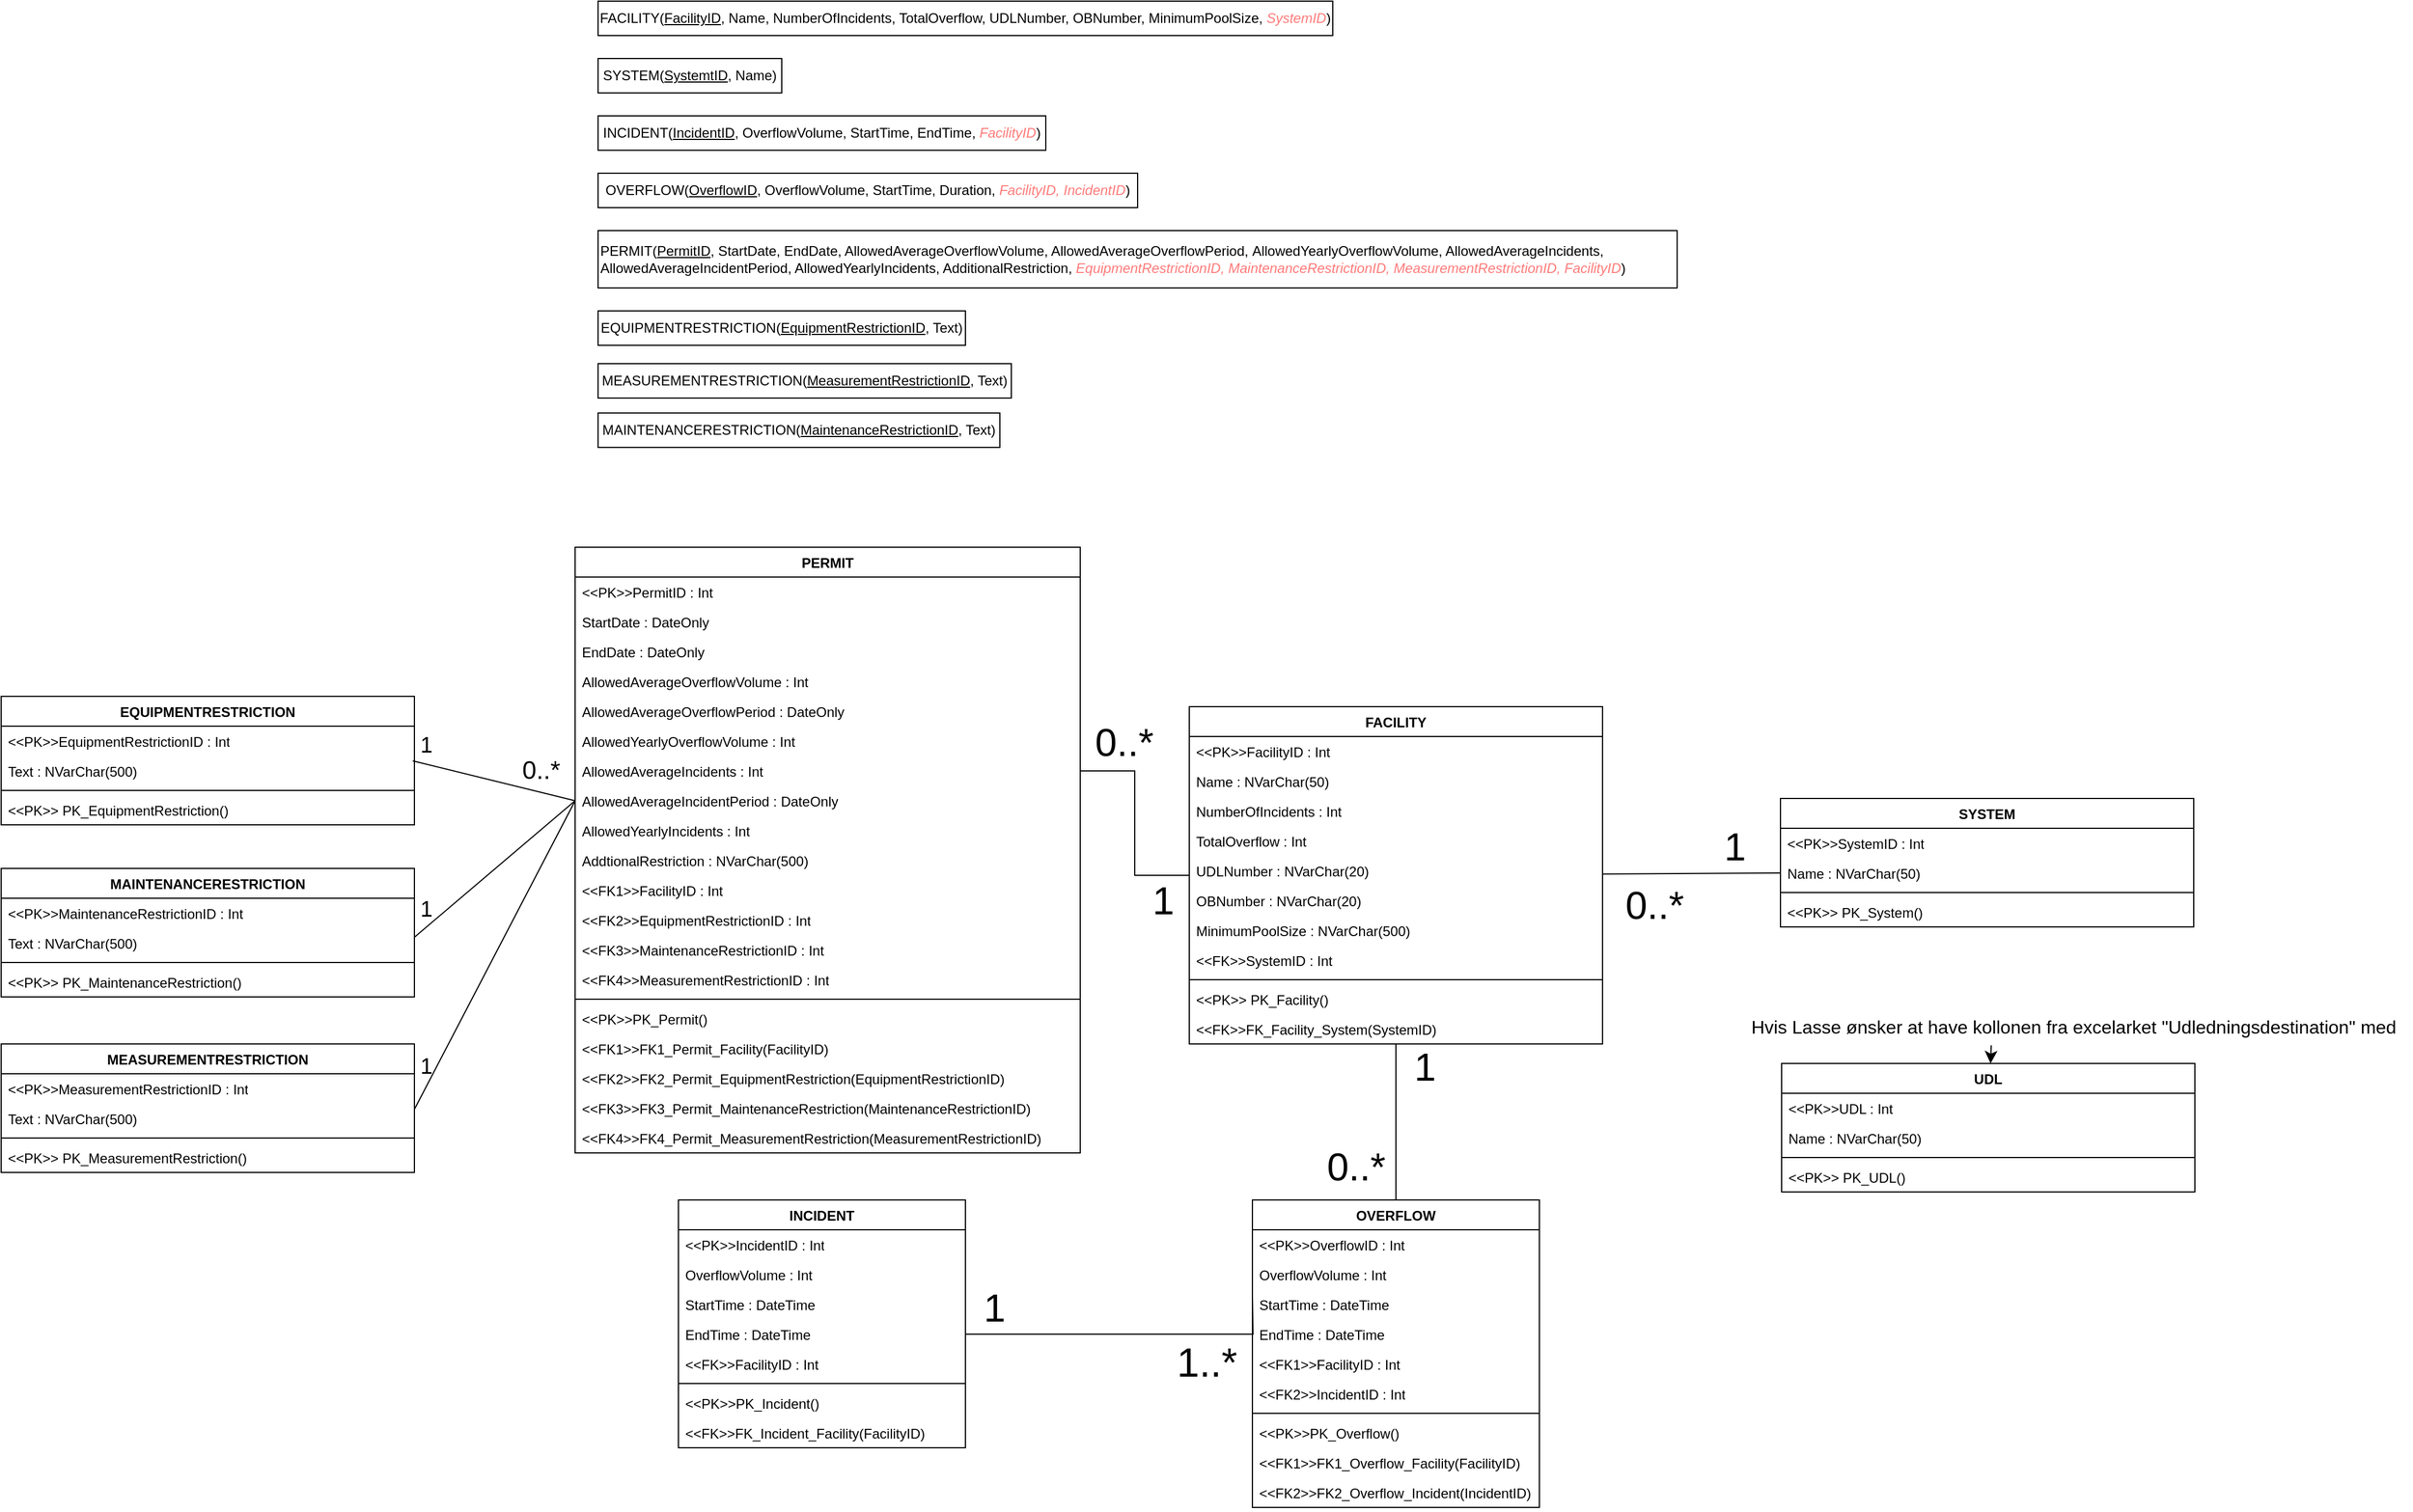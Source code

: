 <mxfile version="24.9.1">
  <diagram name="Side-1" id="S4kqw7e53YvviCochIBy">
    <mxGraphModel dx="1816" dy="538" grid="1" gridSize="10" guides="1" tooltips="1" connect="1" arrows="1" fold="1" page="1" pageScale="1" pageWidth="827" pageHeight="1169" math="0" shadow="0">
      <root>
        <mxCell id="0" />
        <mxCell id="1" parent="0" />
        <mxCell id="_vPb-RfMsCgztBikkOlB-1" value="FACILITY(&lt;u&gt;FacilityID&lt;/u&gt;, Name, NumberOfIncidents, TotalOverflow, UDLNumber, OBNumber, MinimumPoolSize, &lt;i&gt;&lt;font color=&quot;#ff7a7a&quot;&gt;SystemID&lt;/font&gt;&lt;/i&gt;)" style="rounded=0;whiteSpace=wrap;html=1;" parent="1" vertex="1">
          <mxGeometry x="30" y="10" width="640" height="30" as="geometry" />
        </mxCell>
        <mxCell id="_vPb-RfMsCgztBikkOlB-2" value="INCIDENT(&lt;u&gt;IncidentID&lt;/u&gt;, OverflowVolume, StartTime, EndTime,&amp;nbsp;&lt;i&gt;&lt;font color=&quot;#ff7a7a&quot;&gt;FacilityID&lt;/font&gt;&lt;/i&gt;)" style="rounded=0;whiteSpace=wrap;html=1;" parent="1" vertex="1">
          <mxGeometry x="30" y="110" width="390" height="30" as="geometry" />
        </mxCell>
        <mxCell id="_vPb-RfMsCgztBikkOlB-3" value="OVERFLOW(&lt;u&gt;OverflowID&lt;/u&gt;, OverflowVolume, StartTime, Duration,&amp;nbsp;&lt;i&gt;&lt;font color=&quot;#ff7a7a&quot;&gt;FacilityID,&amp;nbsp;&lt;/font&gt;&lt;/i&gt;&lt;i&gt;&lt;font color=&quot;#ff7a7a&quot;&gt;IncidentID&lt;/font&gt;&lt;/i&gt;)" style="rounded=0;whiteSpace=wrap;html=1;" parent="1" vertex="1">
          <mxGeometry x="30" y="160" width="470" height="30" as="geometry" />
        </mxCell>
        <mxCell id="_vPb-RfMsCgztBikkOlB-4" value="PERMIT(&lt;u&gt;PermitID&lt;/u&gt;, StartDate, EndDate, AllowedAverageOverflowVolume, AllowedAverageOverflowPeriod,&amp;nbsp;AllowedYearlyOverflowVolume, AllowedAverageIncidents, AllowedAverageIncidentPeriod, AllowedYearlyIncidents, AdditionalRestriction,&amp;nbsp;&lt;i&gt;&lt;font color=&quot;#ff7a7a&quot;&gt;EquipmentRestrictionID, MaintenanceRestrictionID, MeasurementRestrictionID,&amp;nbsp;FacilityID&lt;/font&gt;&lt;/i&gt;)" style="rounded=0;whiteSpace=wrap;html=1;align=left;" parent="1" vertex="1">
          <mxGeometry x="30" y="210" width="940" height="50" as="geometry" />
        </mxCell>
        <mxCell id="_vPb-RfMsCgztBikkOlB-61" value="" style="edgeStyle=orthogonalEdgeStyle;rounded=0;orthogonalLoop=1;jettySize=auto;html=1;entryX=1;entryY=0.5;entryDx=0;entryDy=0;endArrow=none;endFill=0;" parent="1" source="_vPb-RfMsCgztBikkOlB-9" target="_vPb-RfMsCgztBikkOlB-36" edge="1">
          <mxGeometry relative="1" as="geometry">
            <mxPoint x="465" y="761" as="targetPoint" />
          </mxGeometry>
        </mxCell>
        <mxCell id="_vPb-RfMsCgztBikkOlB-62" value="&lt;font style=&quot;font-size: 34px;&quot;&gt;1&lt;/font&gt;" style="edgeLabel;html=1;align=center;verticalAlign=middle;resizable=0;points=[];" parent="_vPb-RfMsCgztBikkOlB-61" vertex="1" connectable="0">
          <mxGeometry x="-0.843" y="3" relative="1" as="geometry">
            <mxPoint x="-9" y="19" as="offset" />
          </mxGeometry>
        </mxCell>
        <mxCell id="_vPb-RfMsCgztBikkOlB-63" value="&lt;font style=&quot;font-size: 34px;&quot;&gt;0..*&lt;/font&gt;" style="edgeLabel;html=1;align=center;verticalAlign=middle;resizable=0;points=[];" parent="_vPb-RfMsCgztBikkOlB-61" vertex="1" connectable="0">
          <mxGeometry x="0.816" y="1" relative="1" as="geometry">
            <mxPoint x="21" y="-26" as="offset" />
          </mxGeometry>
        </mxCell>
        <mxCell id="_vPb-RfMsCgztBikkOlB-64" value="" style="edgeStyle=orthogonalEdgeStyle;rounded=0;orthogonalLoop=1;jettySize=auto;html=1;entryX=0.5;entryY=0;entryDx=0;entryDy=0;endArrow=none;endFill=0;" parent="1" source="_vPb-RfMsCgztBikkOlB-9" target="_vPb-RfMsCgztBikkOlB-49" edge="1">
          <mxGeometry relative="1" as="geometry">
            <mxPoint x="985" y="761" as="targetPoint" />
          </mxGeometry>
        </mxCell>
        <mxCell id="_vPb-RfMsCgztBikkOlB-66" value="&lt;font style=&quot;font-size: 34px;&quot;&gt;0..*&lt;/font&gt;" style="edgeLabel;html=1;align=center;verticalAlign=middle;resizable=0;points=[];" parent="_vPb-RfMsCgztBikkOlB-64" vertex="1" connectable="0">
          <mxGeometry x="0.87" relative="1" as="geometry">
            <mxPoint x="-35" y="-20" as="offset" />
          </mxGeometry>
        </mxCell>
        <mxCell id="_vPb-RfMsCgztBikkOlB-67" value="&lt;font style=&quot;font-size: 34px;&quot;&gt;1&lt;/font&gt;" style="edgeLabel;html=1;align=center;verticalAlign=middle;resizable=0;points=[];" parent="_vPb-RfMsCgztBikkOlB-64" vertex="1" connectable="0">
          <mxGeometry x="-0.714" y="4" relative="1" as="geometry">
            <mxPoint x="21" as="offset" />
          </mxGeometry>
        </mxCell>
        <mxCell id="HZRB3JTVduGladSO-riH-19" value="" style="edgeStyle=none;curved=1;rounded=0;orthogonalLoop=1;jettySize=auto;html=1;fontSize=12;startSize=8;endSize=8;entryX=0;entryY=0.5;entryDx=0;entryDy=0;endArrow=none;endFill=0;" parent="1" source="_vPb-RfMsCgztBikkOlB-9" target="HZRB3JTVduGladSO-riH-9" edge="1">
          <mxGeometry relative="1" as="geometry" />
        </mxCell>
        <mxCell id="HZRB3JTVduGladSO-riH-20" value="&lt;font style=&quot;font-size: 34px;&quot;&gt;0..*&lt;/font&gt;" style="edgeLabel;html=1;align=center;verticalAlign=middle;resizable=0;points=[];fontSize=12;" parent="HZRB3JTVduGladSO-riH-19" vertex="1" connectable="0">
          <mxGeometry x="-0.355" relative="1" as="geometry">
            <mxPoint x="-5" y="27" as="offset" />
          </mxGeometry>
        </mxCell>
        <mxCell id="HZRB3JTVduGladSO-riH-21" value="&lt;span style=&quot;font-size: 34px;&quot;&gt;1&lt;/span&gt;" style="edgeLabel;html=1;align=center;verticalAlign=middle;resizable=0;points=[];fontSize=12;" parent="HZRB3JTVduGladSO-riH-19" vertex="1" connectable="0">
          <mxGeometry x="0.304" relative="1" as="geometry">
            <mxPoint x="14" y="-24" as="offset" />
          </mxGeometry>
        </mxCell>
        <mxCell id="_vPb-RfMsCgztBikkOlB-9" value="FACILITY" style="swimlane;fontStyle=1;align=center;verticalAlign=top;childLayout=stackLayout;horizontal=1;startSize=26;horizontalStack=0;resizeParent=1;resizeParentMax=0;resizeLast=0;collapsible=1;marginBottom=0;whiteSpace=wrap;html=1;" parent="1" vertex="1">
          <mxGeometry x="545" y="625" width="360" height="294" as="geometry" />
        </mxCell>
        <mxCell id="_vPb-RfMsCgztBikkOlB-10" value="&amp;lt;&amp;lt;PK&amp;gt;&amp;gt;FacilityID : Int" style="text;strokeColor=none;fillColor=none;align=left;verticalAlign=top;spacingLeft=4;spacingRight=4;overflow=hidden;rotatable=0;points=[[0,0.5],[1,0.5]];portConstraint=eastwest;whiteSpace=wrap;html=1;" parent="_vPb-RfMsCgztBikkOlB-9" vertex="1">
          <mxGeometry y="26" width="360" height="26" as="geometry" />
        </mxCell>
        <mxCell id="_vPb-RfMsCgztBikkOlB-25" value="Name : NVarChar(50)" style="text;strokeColor=none;fillColor=none;align=left;verticalAlign=top;spacingLeft=4;spacingRight=4;overflow=hidden;rotatable=0;points=[[0,0.5],[1,0.5]];portConstraint=eastwest;whiteSpace=wrap;html=1;" parent="_vPb-RfMsCgztBikkOlB-9" vertex="1">
          <mxGeometry y="52" width="360" height="26" as="geometry" />
        </mxCell>
        <mxCell id="_vPb-RfMsCgztBikkOlB-26" value="NumberOfIncidents : Int" style="text;strokeColor=none;fillColor=none;align=left;verticalAlign=top;spacingLeft=4;spacingRight=4;overflow=hidden;rotatable=0;points=[[0,0.5],[1,0.5]];portConstraint=eastwest;whiteSpace=wrap;html=1;" parent="_vPb-RfMsCgztBikkOlB-9" vertex="1">
          <mxGeometry y="78" width="360" height="26" as="geometry" />
        </mxCell>
        <mxCell id="_vPb-RfMsCgztBikkOlB-27" value="TotalOverflow : Int" style="text;strokeColor=none;fillColor=none;align=left;verticalAlign=top;spacingLeft=4;spacingRight=4;overflow=hidden;rotatable=0;points=[[0,0.5],[1,0.5]];portConstraint=eastwest;whiteSpace=wrap;html=1;" parent="_vPb-RfMsCgztBikkOlB-9" vertex="1">
          <mxGeometry y="104" width="360" height="26" as="geometry" />
        </mxCell>
        <mxCell id="_vPb-RfMsCgztBikkOlB-28" value="UDLNumber :&amp;nbsp;NVarChar(20)" style="text;strokeColor=none;fillColor=none;align=left;verticalAlign=top;spacingLeft=4;spacingRight=4;overflow=hidden;rotatable=0;points=[[0,0.5],[1,0.5]];portConstraint=eastwest;whiteSpace=wrap;html=1;" parent="_vPb-RfMsCgztBikkOlB-9" vertex="1">
          <mxGeometry y="130" width="360" height="26" as="geometry" />
        </mxCell>
        <mxCell id="_vPb-RfMsCgztBikkOlB-29" value="OBNumber :&amp;nbsp;NVarChar(20)" style="text;strokeColor=none;fillColor=none;align=left;verticalAlign=top;spacingLeft=4;spacingRight=4;overflow=hidden;rotatable=0;points=[[0,0.5],[1,0.5]];portConstraint=eastwest;whiteSpace=wrap;html=1;" parent="_vPb-RfMsCgztBikkOlB-9" vertex="1">
          <mxGeometry y="156" width="360" height="26" as="geometry" />
        </mxCell>
        <mxCell id="_vPb-RfMsCgztBikkOlB-31" value="MinimumPoolSize : NVarChar(500)" style="text;strokeColor=none;fillColor=none;align=left;verticalAlign=top;spacingLeft=4;spacingRight=4;overflow=hidden;rotatable=0;points=[[0,0.5],[1,0.5]];portConstraint=eastwest;whiteSpace=wrap;html=1;" parent="_vPb-RfMsCgztBikkOlB-9" vertex="1">
          <mxGeometry y="182" width="360" height="26" as="geometry" />
        </mxCell>
        <mxCell id="_vPb-RfMsCgztBikkOlB-30" value="&amp;lt;&amp;lt;FK&amp;gt;&amp;gt;SystemID : Int" style="text;strokeColor=none;fillColor=none;align=left;verticalAlign=top;spacingLeft=4;spacingRight=4;overflow=hidden;rotatable=0;points=[[0,0.5],[1,0.5]];portConstraint=eastwest;whiteSpace=wrap;html=1;" parent="_vPb-RfMsCgztBikkOlB-9" vertex="1">
          <mxGeometry y="208" width="360" height="26" as="geometry" />
        </mxCell>
        <mxCell id="_vPb-RfMsCgztBikkOlB-11" value="" style="line;strokeWidth=1;fillColor=none;align=left;verticalAlign=middle;spacingTop=-1;spacingLeft=3;spacingRight=3;rotatable=0;labelPosition=right;points=[];portConstraint=eastwest;strokeColor=inherit;" parent="_vPb-RfMsCgztBikkOlB-9" vertex="1">
          <mxGeometry y="234" width="360" height="8" as="geometry" />
        </mxCell>
        <mxCell id="_vPb-RfMsCgztBikkOlB-12" value="&amp;lt;&amp;lt;PK&amp;gt;&amp;gt; PK_Facility()" style="text;strokeColor=none;fillColor=none;align=left;verticalAlign=top;spacingLeft=4;spacingRight=4;overflow=hidden;rotatable=0;points=[[0,0.5],[1,0.5]];portConstraint=eastwest;whiteSpace=wrap;html=1;" parent="_vPb-RfMsCgztBikkOlB-9" vertex="1">
          <mxGeometry y="242" width="360" height="26" as="geometry" />
        </mxCell>
        <mxCell id="HZRB3JTVduGladSO-riH-18" value="&amp;lt;&amp;lt;FK&amp;gt;&amp;gt;FK_Facility_System(SystemID)" style="text;strokeColor=none;fillColor=none;align=left;verticalAlign=top;spacingLeft=4;spacingRight=4;overflow=hidden;rotatable=0;points=[[0,0.5],[1,0.5]];portConstraint=eastwest;whiteSpace=wrap;html=1;" parent="_vPb-RfMsCgztBikkOlB-9" vertex="1">
          <mxGeometry y="268" width="360" height="26" as="geometry" />
        </mxCell>
        <mxCell id="_vPb-RfMsCgztBikkOlB-13" value="INCIDENT" style="swimlane;fontStyle=1;align=center;verticalAlign=top;childLayout=stackLayout;horizontal=1;startSize=26;horizontalStack=0;resizeParent=1;resizeParentMax=0;resizeLast=0;collapsible=1;marginBottom=0;whiteSpace=wrap;html=1;" parent="1" vertex="1">
          <mxGeometry x="100" y="1055" width="250" height="216" as="geometry" />
        </mxCell>
        <mxCell id="_vPb-RfMsCgztBikkOlB-14" value="&amp;lt;&amp;lt;PK&amp;gt;&amp;gt;IncidentID : Int&lt;div&gt;&lt;br&gt;&lt;/div&gt;" style="text;strokeColor=none;fillColor=none;align=left;verticalAlign=top;spacingLeft=4;spacingRight=4;overflow=hidden;rotatable=0;points=[[0,0.5],[1,0.5]];portConstraint=eastwest;whiteSpace=wrap;html=1;" parent="_vPb-RfMsCgztBikkOlB-13" vertex="1">
          <mxGeometry y="26" width="250" height="26" as="geometry" />
        </mxCell>
        <mxCell id="_vPb-RfMsCgztBikkOlB-44" value="OverflowVolume : Int&lt;div&gt;&lt;br&gt;&lt;/div&gt;" style="text;strokeColor=none;fillColor=none;align=left;verticalAlign=top;spacingLeft=4;spacingRight=4;overflow=hidden;rotatable=0;points=[[0,0.5],[1,0.5]];portConstraint=eastwest;whiteSpace=wrap;html=1;" parent="_vPb-RfMsCgztBikkOlB-13" vertex="1">
          <mxGeometry y="52" width="250" height="26" as="geometry" />
        </mxCell>
        <mxCell id="_vPb-RfMsCgztBikkOlB-45" value="StartTime : DateTime&lt;div&gt;&lt;br&gt;&lt;/div&gt;" style="text;strokeColor=none;fillColor=none;align=left;verticalAlign=top;spacingLeft=4;spacingRight=4;overflow=hidden;rotatable=0;points=[[0,0.5],[1,0.5]];portConstraint=eastwest;whiteSpace=wrap;html=1;" parent="_vPb-RfMsCgztBikkOlB-13" vertex="1">
          <mxGeometry y="78" width="250" height="26" as="geometry" />
        </mxCell>
        <mxCell id="_vPb-RfMsCgztBikkOlB-46" value="EndTime : DateTime&lt;div&gt;&lt;br&gt;&lt;/div&gt;" style="text;strokeColor=none;fillColor=none;align=left;verticalAlign=top;spacingLeft=4;spacingRight=4;overflow=hidden;rotatable=0;points=[[0,0.5],[1,0.5]];portConstraint=eastwest;whiteSpace=wrap;html=1;" parent="_vPb-RfMsCgztBikkOlB-13" vertex="1">
          <mxGeometry y="104" width="250" height="26" as="geometry" />
        </mxCell>
        <mxCell id="_vPb-RfMsCgztBikkOlB-47" value="&amp;lt;&amp;lt;FK&amp;gt;&amp;gt;FacilityID : Int&lt;div&gt;&lt;br&gt;&lt;/div&gt;" style="text;strokeColor=none;fillColor=none;align=left;verticalAlign=top;spacingLeft=4;spacingRight=4;overflow=hidden;rotatable=0;points=[[0,0.5],[1,0.5]];portConstraint=eastwest;whiteSpace=wrap;html=1;" parent="_vPb-RfMsCgztBikkOlB-13" vertex="1">
          <mxGeometry y="130" width="250" height="26" as="geometry" />
        </mxCell>
        <mxCell id="_vPb-RfMsCgztBikkOlB-15" value="" style="line;strokeWidth=1;fillColor=none;align=left;verticalAlign=middle;spacingTop=-1;spacingLeft=3;spacingRight=3;rotatable=0;labelPosition=right;points=[];portConstraint=eastwest;strokeColor=inherit;" parent="_vPb-RfMsCgztBikkOlB-13" vertex="1">
          <mxGeometry y="156" width="250" height="8" as="geometry" />
        </mxCell>
        <mxCell id="_vPb-RfMsCgztBikkOlB-16" value="&amp;lt;&amp;lt;PK&amp;gt;&amp;gt;PK_Incident()" style="text;strokeColor=none;fillColor=none;align=left;verticalAlign=top;spacingLeft=4;spacingRight=4;overflow=hidden;rotatable=0;points=[[0,0.5],[1,0.5]];portConstraint=eastwest;whiteSpace=wrap;html=1;" parent="_vPb-RfMsCgztBikkOlB-13" vertex="1">
          <mxGeometry y="164" width="250" height="26" as="geometry" />
        </mxCell>
        <mxCell id="_vPb-RfMsCgztBikkOlB-48" value="&amp;lt;&amp;lt;FK&amp;gt;&amp;gt;FK_Incident_Facility(FacilityID)" style="text;strokeColor=none;fillColor=none;align=left;verticalAlign=top;spacingLeft=4;spacingRight=4;overflow=hidden;rotatable=0;points=[[0,0.5],[1,0.5]];portConstraint=eastwest;whiteSpace=wrap;html=1;" parent="_vPb-RfMsCgztBikkOlB-13" vertex="1">
          <mxGeometry y="190" width="250" height="26" as="geometry" />
        </mxCell>
        <mxCell id="_vPb-RfMsCgztBikkOlB-21" value="PERMIT" style="swimlane;fontStyle=1;align=center;verticalAlign=top;childLayout=stackLayout;horizontal=1;startSize=26;horizontalStack=0;resizeParent=1;resizeParentMax=0;resizeLast=0;collapsible=1;marginBottom=0;whiteSpace=wrap;html=1;" parent="1" vertex="1">
          <mxGeometry x="10" y="486" width="440" height="528" as="geometry" />
        </mxCell>
        <mxCell id="_vPb-RfMsCgztBikkOlB-22" value="&amp;lt;&amp;lt;PK&amp;gt;&amp;gt;PermitID : Int" style="text;strokeColor=none;fillColor=none;align=left;verticalAlign=top;spacingLeft=4;spacingRight=4;overflow=hidden;rotatable=0;points=[[0,0.5],[1,0.5]];portConstraint=eastwest;whiteSpace=wrap;html=1;" parent="_vPb-RfMsCgztBikkOlB-21" vertex="1">
          <mxGeometry y="26" width="440" height="26" as="geometry" />
        </mxCell>
        <mxCell id="_vPb-RfMsCgztBikkOlB-33" value="StartDate : DateOnly" style="text;strokeColor=none;fillColor=none;align=left;verticalAlign=top;spacingLeft=4;spacingRight=4;overflow=hidden;rotatable=0;points=[[0,0.5],[1,0.5]];portConstraint=eastwest;whiteSpace=wrap;html=1;" parent="_vPb-RfMsCgztBikkOlB-21" vertex="1">
          <mxGeometry y="52" width="440" height="26" as="geometry" />
        </mxCell>
        <mxCell id="_vPb-RfMsCgztBikkOlB-34" value="EndDate : DateOnly" style="text;strokeColor=none;fillColor=none;align=left;verticalAlign=top;spacingLeft=4;spacingRight=4;overflow=hidden;rotatable=0;points=[[0,0.5],[1,0.5]];portConstraint=eastwest;whiteSpace=wrap;html=1;" parent="_vPb-RfMsCgztBikkOlB-21" vertex="1">
          <mxGeometry y="78" width="440" height="26" as="geometry" />
        </mxCell>
        <mxCell id="_vPb-RfMsCgztBikkOlB-35" value="AllowedAverageOverflowVolume : Int" style="text;strokeColor=none;fillColor=none;align=left;verticalAlign=top;spacingLeft=4;spacingRight=4;overflow=hidden;rotatable=0;points=[[0,0.5],[1,0.5]];portConstraint=eastwest;whiteSpace=wrap;html=1;" parent="_vPb-RfMsCgztBikkOlB-21" vertex="1">
          <mxGeometry y="104" width="440" height="26" as="geometry" />
        </mxCell>
        <mxCell id="HZRB3JTVduGladSO-riH-5" value="AllowedAverageOverflowPeriod : DateOnly" style="text;strokeColor=none;fillColor=none;align=left;verticalAlign=top;spacingLeft=4;spacingRight=4;overflow=hidden;rotatable=0;points=[[0,0.5],[1,0.5]];portConstraint=eastwest;whiteSpace=wrap;html=1;" parent="_vPb-RfMsCgztBikkOlB-21" vertex="1">
          <mxGeometry y="130" width="440" height="26" as="geometry" />
        </mxCell>
        <mxCell id="HZRB3JTVduGladSO-riH-2" value="AllowedYearlyOverflowVolume : Int" style="text;strokeColor=none;fillColor=none;align=left;verticalAlign=top;spacingLeft=4;spacingRight=4;overflow=hidden;rotatable=0;points=[[0,0.5],[1,0.5]];portConstraint=eastwest;whiteSpace=wrap;html=1;" parent="_vPb-RfMsCgztBikkOlB-21" vertex="1">
          <mxGeometry y="156" width="440" height="26" as="geometry" />
        </mxCell>
        <mxCell id="_vPb-RfMsCgztBikkOlB-36" value="AllowedAverageIncidents : Int" style="text;strokeColor=none;fillColor=none;align=left;verticalAlign=top;spacingLeft=4;spacingRight=4;overflow=hidden;rotatable=0;points=[[0,0.5],[1,0.5]];portConstraint=eastwest;whiteSpace=wrap;html=1;" parent="_vPb-RfMsCgztBikkOlB-21" vertex="1">
          <mxGeometry y="182" width="440" height="26" as="geometry" />
        </mxCell>
        <mxCell id="HZRB3JTVduGladSO-riH-6" value="AllowedAverageIncidentPeriod : DateOnly" style="text;strokeColor=none;fillColor=none;align=left;verticalAlign=top;spacingLeft=4;spacingRight=4;overflow=hidden;rotatable=0;points=[[0,0.5],[1,0.5]];portConstraint=eastwest;whiteSpace=wrap;html=1;" parent="_vPb-RfMsCgztBikkOlB-21" vertex="1">
          <mxGeometry y="208" width="440" height="26" as="geometry" />
        </mxCell>
        <mxCell id="HZRB3JTVduGladSO-riH-1" value="AllowedYearlyIncidents : Int" style="text;strokeColor=none;fillColor=none;align=left;verticalAlign=top;spacingLeft=4;spacingRight=4;overflow=hidden;rotatable=0;points=[[0,0.5],[1,0.5]];portConstraint=eastwest;whiteSpace=wrap;html=1;" parent="_vPb-RfMsCgztBikkOlB-21" vertex="1">
          <mxGeometry y="234" width="440" height="26" as="geometry" />
        </mxCell>
        <mxCell id="_vPb-RfMsCgztBikkOlB-39" value="AddtionalRestriction : NVarChar(500)" style="text;strokeColor=none;fillColor=none;align=left;verticalAlign=top;spacingLeft=4;spacingRight=4;overflow=hidden;rotatable=0;points=[[0,0.5],[1,0.5]];portConstraint=eastwest;whiteSpace=wrap;html=1;" parent="_vPb-RfMsCgztBikkOlB-21" vertex="1">
          <mxGeometry y="260" width="440" height="26" as="geometry" />
        </mxCell>
        <mxCell id="_vPb-RfMsCgztBikkOlB-40" value="&amp;lt;&amp;lt;FK1&amp;gt;&amp;gt;FacilityID : Int" style="text;strokeColor=none;fillColor=none;align=left;verticalAlign=top;spacingLeft=4;spacingRight=4;overflow=hidden;rotatable=0;points=[[0,0.5],[1,0.5]];portConstraint=eastwest;whiteSpace=wrap;html=1;" parent="_vPb-RfMsCgztBikkOlB-21" vertex="1">
          <mxGeometry y="286" width="440" height="26" as="geometry" />
        </mxCell>
        <mxCell id="o6neYoylbaxXLLn3G2N_-26" value="&amp;lt;&amp;lt;FK2&amp;gt;&amp;gt;EquipmentRestrictionID : Int" style="text;strokeColor=none;fillColor=none;align=left;verticalAlign=top;spacingLeft=4;spacingRight=4;overflow=hidden;rotatable=0;points=[[0,0.5],[1,0.5]];portConstraint=eastwest;whiteSpace=wrap;html=1;" parent="_vPb-RfMsCgztBikkOlB-21" vertex="1">
          <mxGeometry y="312" width="440" height="26" as="geometry" />
        </mxCell>
        <mxCell id="o6neYoylbaxXLLn3G2N_-28" value="&amp;lt;&amp;lt;FK3&amp;gt;&amp;gt;MaintenanceRestrictionID : Int" style="text;strokeColor=none;fillColor=none;align=left;verticalAlign=top;spacingLeft=4;spacingRight=4;overflow=hidden;rotatable=0;points=[[0,0.5],[1,0.5]];portConstraint=eastwest;whiteSpace=wrap;html=1;" parent="_vPb-RfMsCgztBikkOlB-21" vertex="1">
          <mxGeometry y="338" width="440" height="26" as="geometry" />
        </mxCell>
        <mxCell id="o6neYoylbaxXLLn3G2N_-29" value="&amp;lt;&amp;lt;FK4&amp;gt;&amp;gt;MeasurementRestrictionID : Int" style="text;strokeColor=none;fillColor=none;align=left;verticalAlign=top;spacingLeft=4;spacingRight=4;overflow=hidden;rotatable=0;points=[[0,0.5],[1,0.5]];portConstraint=eastwest;whiteSpace=wrap;html=1;" parent="_vPb-RfMsCgztBikkOlB-21" vertex="1">
          <mxGeometry y="364" width="440" height="26" as="geometry" />
        </mxCell>
        <mxCell id="_vPb-RfMsCgztBikkOlB-23" value="" style="line;strokeWidth=1;fillColor=none;align=left;verticalAlign=middle;spacingTop=-1;spacingLeft=3;spacingRight=3;rotatable=0;labelPosition=right;points=[];portConstraint=eastwest;strokeColor=inherit;" parent="_vPb-RfMsCgztBikkOlB-21" vertex="1">
          <mxGeometry y="390" width="440" height="8" as="geometry" />
        </mxCell>
        <mxCell id="_vPb-RfMsCgztBikkOlB-24" value="&amp;lt;&amp;lt;PK&amp;gt;&amp;gt;PK_Permit()" style="text;strokeColor=none;fillColor=none;align=left;verticalAlign=top;spacingLeft=4;spacingRight=4;overflow=hidden;rotatable=0;points=[[0,0.5],[1,0.5]];portConstraint=eastwest;whiteSpace=wrap;html=1;" parent="_vPb-RfMsCgztBikkOlB-21" vertex="1">
          <mxGeometry y="398" width="440" height="26" as="geometry" />
        </mxCell>
        <mxCell id="_vPb-RfMsCgztBikkOlB-42" value="&amp;lt;&amp;lt;FK1&amp;gt;&amp;gt;FK1_Permit_Facility(FacilityID)" style="text;strokeColor=none;fillColor=none;align=left;verticalAlign=top;spacingLeft=4;spacingRight=4;overflow=hidden;rotatable=0;points=[[0,0.5],[1,0.5]];portConstraint=eastwest;whiteSpace=wrap;html=1;" parent="_vPb-RfMsCgztBikkOlB-21" vertex="1">
          <mxGeometry y="424" width="440" height="26" as="geometry" />
        </mxCell>
        <mxCell id="o6neYoylbaxXLLn3G2N_-25" value="&amp;lt;&amp;lt;FK2&amp;gt;&amp;gt;FK2_Permit_EquipmentRestriction(EquipmentRestrictionID)" style="text;strokeColor=none;fillColor=none;align=left;verticalAlign=top;spacingLeft=4;spacingRight=4;overflow=hidden;rotatable=0;points=[[0,0.5],[1,0.5]];portConstraint=eastwest;whiteSpace=wrap;html=1;" parent="_vPb-RfMsCgztBikkOlB-21" vertex="1">
          <mxGeometry y="450" width="440" height="26" as="geometry" />
        </mxCell>
        <mxCell id="o6neYoylbaxXLLn3G2N_-27" value="&amp;lt;&amp;lt;FK3&amp;gt;&amp;gt;FK3_Permit_MaintenanceRestriction(MaintenanceRestrictionID)" style="text;strokeColor=none;fillColor=none;align=left;verticalAlign=top;spacingLeft=4;spacingRight=4;overflow=hidden;rotatable=0;points=[[0,0.5],[1,0.5]];portConstraint=eastwest;whiteSpace=wrap;html=1;" parent="_vPb-RfMsCgztBikkOlB-21" vertex="1">
          <mxGeometry y="476" width="440" height="26" as="geometry" />
        </mxCell>
        <mxCell id="o6neYoylbaxXLLn3G2N_-32" value="&amp;lt;&amp;lt;FK4&amp;gt;&amp;gt;FK4_Permit_MeasurementRestriction(MeasurementRestrictionID)" style="text;strokeColor=none;fillColor=none;align=left;verticalAlign=top;spacingLeft=4;spacingRight=4;overflow=hidden;rotatable=0;points=[[0,0.5],[1,0.5]];portConstraint=eastwest;whiteSpace=wrap;html=1;" parent="_vPb-RfMsCgztBikkOlB-21" vertex="1">
          <mxGeometry y="502" width="440" height="26" as="geometry" />
        </mxCell>
        <mxCell id="_vPb-RfMsCgztBikkOlB-65" value="" style="edgeStyle=orthogonalEdgeStyle;rounded=0;orthogonalLoop=1;jettySize=auto;html=1;endArrow=none;endFill=0;entryX=1;entryY=0.5;entryDx=0;entryDy=0;" parent="1" target="_vPb-RfMsCgztBikkOlB-46" edge="1">
          <mxGeometry relative="1" as="geometry">
            <mxPoint x="380" y="1136" as="targetPoint" />
            <mxPoint x="600" y="1139" as="sourcePoint" />
          </mxGeometry>
        </mxCell>
        <mxCell id="_vPb-RfMsCgztBikkOlB-69" value="&lt;font style=&quot;font-size: 35px;&quot;&gt;1..*&lt;/font&gt;" style="edgeLabel;html=1;align=center;verticalAlign=middle;resizable=0;points=[];" parent="_vPb-RfMsCgztBikkOlB-65" vertex="1" connectable="0">
          <mxGeometry x="-0.594" y="3" relative="1" as="geometry">
            <mxPoint x="-16" y="21" as="offset" />
          </mxGeometry>
        </mxCell>
        <mxCell id="_vPb-RfMsCgztBikkOlB-70" value="&lt;font style=&quot;font-size: 34px;&quot;&gt;1&lt;/font&gt;" style="edgeLabel;html=1;align=center;verticalAlign=middle;resizable=0;points=[];" parent="_vPb-RfMsCgztBikkOlB-65" vertex="1" connectable="0">
          <mxGeometry x="0.678" y="-2" relative="1" as="geometry">
            <mxPoint x="-21" y="-21" as="offset" />
          </mxGeometry>
        </mxCell>
        <mxCell id="_vPb-RfMsCgztBikkOlB-49" value="OVERFLOW" style="swimlane;fontStyle=1;align=center;verticalAlign=top;childLayout=stackLayout;horizontal=1;startSize=26;horizontalStack=0;resizeParent=1;resizeParentMax=0;resizeLast=0;collapsible=1;marginBottom=0;whiteSpace=wrap;html=1;" parent="1" vertex="1">
          <mxGeometry x="600" y="1055" width="250" height="268" as="geometry" />
        </mxCell>
        <mxCell id="_vPb-RfMsCgztBikkOlB-50" value="&amp;lt;&amp;lt;PK&amp;gt;&amp;gt;OverflowID : Int&lt;div&gt;&lt;br&gt;&lt;/div&gt;" style="text;strokeColor=none;fillColor=none;align=left;verticalAlign=top;spacingLeft=4;spacingRight=4;overflow=hidden;rotatable=0;points=[[0,0.5],[1,0.5]];portConstraint=eastwest;whiteSpace=wrap;html=1;" parent="_vPb-RfMsCgztBikkOlB-49" vertex="1">
          <mxGeometry y="26" width="250" height="26" as="geometry" />
        </mxCell>
        <mxCell id="_vPb-RfMsCgztBikkOlB-51" value="OverflowVolume : Int&lt;div&gt;&lt;br&gt;&lt;/div&gt;" style="text;strokeColor=none;fillColor=none;align=left;verticalAlign=top;spacingLeft=4;spacingRight=4;overflow=hidden;rotatable=0;points=[[0,0.5],[1,0.5]];portConstraint=eastwest;whiteSpace=wrap;html=1;" parent="_vPb-RfMsCgztBikkOlB-49" vertex="1">
          <mxGeometry y="52" width="250" height="26" as="geometry" />
        </mxCell>
        <mxCell id="_vPb-RfMsCgztBikkOlB-52" value="StartTime : DateTime&lt;div&gt;&lt;br&gt;&lt;/div&gt;" style="text;strokeColor=none;fillColor=none;align=left;verticalAlign=top;spacingLeft=4;spacingRight=4;overflow=hidden;rotatable=0;points=[[0,0.5],[1,0.5]];portConstraint=eastwest;whiteSpace=wrap;html=1;" parent="_vPb-RfMsCgztBikkOlB-49" vertex="1">
          <mxGeometry y="78" width="250" height="26" as="geometry" />
        </mxCell>
        <mxCell id="_vPb-RfMsCgztBikkOlB-53" value="&lt;div&gt;EndTime : DateTime&amp;nbsp;&lt;/div&gt;" style="text;strokeColor=none;fillColor=none;align=left;verticalAlign=top;spacingLeft=4;spacingRight=4;overflow=hidden;rotatable=0;points=[[0,0.5],[1,0.5]];portConstraint=eastwest;whiteSpace=wrap;html=1;" parent="_vPb-RfMsCgztBikkOlB-49" vertex="1">
          <mxGeometry y="104" width="250" height="26" as="geometry" />
        </mxCell>
        <mxCell id="_vPb-RfMsCgztBikkOlB-54" value="&amp;lt;&amp;lt;FK1&amp;gt;&amp;gt;FacilityID : Int&lt;div&gt;&lt;br&gt;&lt;/div&gt;" style="text;strokeColor=none;fillColor=none;align=left;verticalAlign=top;spacingLeft=4;spacingRight=4;overflow=hidden;rotatable=0;points=[[0,0.5],[1,0.5]];portConstraint=eastwest;whiteSpace=wrap;html=1;" parent="_vPb-RfMsCgztBikkOlB-49" vertex="1">
          <mxGeometry y="130" width="250" height="26" as="geometry" />
        </mxCell>
        <mxCell id="_vPb-RfMsCgztBikkOlB-58" value="&amp;lt;&amp;lt;FK2&amp;gt;&amp;gt;IncidentID : Int&lt;div&gt;&lt;br&gt;&lt;/div&gt;" style="text;strokeColor=none;fillColor=none;align=left;verticalAlign=top;spacingLeft=4;spacingRight=4;overflow=hidden;rotatable=0;points=[[0,0.5],[1,0.5]];portConstraint=eastwest;whiteSpace=wrap;html=1;" parent="_vPb-RfMsCgztBikkOlB-49" vertex="1">
          <mxGeometry y="156" width="250" height="26" as="geometry" />
        </mxCell>
        <mxCell id="_vPb-RfMsCgztBikkOlB-55" value="" style="line;strokeWidth=1;fillColor=none;align=left;verticalAlign=middle;spacingTop=-1;spacingLeft=3;spacingRight=3;rotatable=0;labelPosition=right;points=[];portConstraint=eastwest;strokeColor=inherit;" parent="_vPb-RfMsCgztBikkOlB-49" vertex="1">
          <mxGeometry y="182" width="250" height="8" as="geometry" />
        </mxCell>
        <mxCell id="_vPb-RfMsCgztBikkOlB-56" value="&amp;lt;&amp;lt;PK&amp;gt;&amp;gt;PK_Overflow()" style="text;strokeColor=none;fillColor=none;align=left;verticalAlign=top;spacingLeft=4;spacingRight=4;overflow=hidden;rotatable=0;points=[[0,0.5],[1,0.5]];portConstraint=eastwest;whiteSpace=wrap;html=1;" parent="_vPb-RfMsCgztBikkOlB-49" vertex="1">
          <mxGeometry y="190" width="250" height="26" as="geometry" />
        </mxCell>
        <mxCell id="_vPb-RfMsCgztBikkOlB-57" value="&amp;lt;&amp;lt;FK1&amp;gt;&amp;gt;FK1_Overflow_Facility(FacilityID)" style="text;strokeColor=none;fillColor=none;align=left;verticalAlign=top;spacingLeft=4;spacingRight=4;overflow=hidden;rotatable=0;points=[[0,0.5],[1,0.5]];portConstraint=eastwest;whiteSpace=wrap;html=1;" parent="_vPb-RfMsCgztBikkOlB-49" vertex="1">
          <mxGeometry y="216" width="250" height="26" as="geometry" />
        </mxCell>
        <mxCell id="_vPb-RfMsCgztBikkOlB-59" value="&amp;lt;&amp;lt;FK2&amp;gt;&amp;gt;FK2_Overflow_Incident(IncidentID)" style="text;strokeColor=none;fillColor=none;align=left;verticalAlign=top;spacingLeft=4;spacingRight=4;overflow=hidden;rotatable=0;points=[[0,0.5],[1,0.5]];portConstraint=eastwest;whiteSpace=wrap;html=1;" parent="_vPb-RfMsCgztBikkOlB-49" vertex="1">
          <mxGeometry y="242" width="250" height="26" as="geometry" />
        </mxCell>
        <mxCell id="HZRB3JTVduGladSO-riH-7" value="SYSTEM" style="swimlane;fontStyle=1;align=center;verticalAlign=top;childLayout=stackLayout;horizontal=1;startSize=26;horizontalStack=0;resizeParent=1;resizeParentMax=0;resizeLast=0;collapsible=1;marginBottom=0;whiteSpace=wrap;html=1;" parent="1" vertex="1">
          <mxGeometry x="1060" y="705" width="360" height="112" as="geometry" />
        </mxCell>
        <mxCell id="HZRB3JTVduGladSO-riH-8" value="&amp;lt;&amp;lt;PK&amp;gt;&amp;gt;SystemID : Int" style="text;strokeColor=none;fillColor=none;align=left;verticalAlign=top;spacingLeft=4;spacingRight=4;overflow=hidden;rotatable=0;points=[[0,0.5],[1,0.5]];portConstraint=eastwest;whiteSpace=wrap;html=1;" parent="HZRB3JTVduGladSO-riH-7" vertex="1">
          <mxGeometry y="26" width="360" height="26" as="geometry" />
        </mxCell>
        <mxCell id="HZRB3JTVduGladSO-riH-9" value="Name : NVarChar(50)" style="text;strokeColor=none;fillColor=none;align=left;verticalAlign=top;spacingLeft=4;spacingRight=4;overflow=hidden;rotatable=0;points=[[0,0.5],[1,0.5]];portConstraint=eastwest;whiteSpace=wrap;html=1;" parent="HZRB3JTVduGladSO-riH-7" vertex="1">
          <mxGeometry y="52" width="360" height="26" as="geometry" />
        </mxCell>
        <mxCell id="HZRB3JTVduGladSO-riH-16" value="" style="line;strokeWidth=1;fillColor=none;align=left;verticalAlign=middle;spacingTop=-1;spacingLeft=3;spacingRight=3;rotatable=0;labelPosition=right;points=[];portConstraint=eastwest;strokeColor=inherit;" parent="HZRB3JTVduGladSO-riH-7" vertex="1">
          <mxGeometry y="78" width="360" height="8" as="geometry" />
        </mxCell>
        <mxCell id="HZRB3JTVduGladSO-riH-17" value="&amp;lt;&amp;lt;PK&amp;gt;&amp;gt; PK_System()" style="text;strokeColor=none;fillColor=none;align=left;verticalAlign=top;spacingLeft=4;spacingRight=4;overflow=hidden;rotatable=0;points=[[0,0.5],[1,0.5]];portConstraint=eastwest;whiteSpace=wrap;html=1;" parent="HZRB3JTVduGladSO-riH-7" vertex="1">
          <mxGeometry y="86" width="360" height="26" as="geometry" />
        </mxCell>
        <mxCell id="HZRB3JTVduGladSO-riH-22" value="UDL" style="swimlane;fontStyle=1;align=center;verticalAlign=top;childLayout=stackLayout;horizontal=1;startSize=26;horizontalStack=0;resizeParent=1;resizeParentMax=0;resizeLast=0;collapsible=1;marginBottom=0;whiteSpace=wrap;html=1;" parent="1" vertex="1">
          <mxGeometry x="1061" y="936" width="360" height="112" as="geometry" />
        </mxCell>
        <mxCell id="HZRB3JTVduGladSO-riH-23" value="&amp;lt;&amp;lt;PK&amp;gt;&amp;gt;UDL : Int" style="text;strokeColor=none;fillColor=none;align=left;verticalAlign=top;spacingLeft=4;spacingRight=4;overflow=hidden;rotatable=0;points=[[0,0.5],[1,0.5]];portConstraint=eastwest;whiteSpace=wrap;html=1;" parent="HZRB3JTVduGladSO-riH-22" vertex="1">
          <mxGeometry y="26" width="360" height="26" as="geometry" />
        </mxCell>
        <mxCell id="HZRB3JTVduGladSO-riH-24" value="Name : NVarChar(50)" style="text;strokeColor=none;fillColor=none;align=left;verticalAlign=top;spacingLeft=4;spacingRight=4;overflow=hidden;rotatable=0;points=[[0,0.5],[1,0.5]];portConstraint=eastwest;whiteSpace=wrap;html=1;" parent="HZRB3JTVduGladSO-riH-22" vertex="1">
          <mxGeometry y="52" width="360" height="26" as="geometry" />
        </mxCell>
        <mxCell id="HZRB3JTVduGladSO-riH-25" value="" style="line;strokeWidth=1;fillColor=none;align=left;verticalAlign=middle;spacingTop=-1;spacingLeft=3;spacingRight=3;rotatable=0;labelPosition=right;points=[];portConstraint=eastwest;strokeColor=inherit;" parent="HZRB3JTVduGladSO-riH-22" vertex="1">
          <mxGeometry y="78" width="360" height="8" as="geometry" />
        </mxCell>
        <mxCell id="HZRB3JTVduGladSO-riH-26" value="&amp;lt;&amp;lt;PK&amp;gt;&amp;gt; PK_UDL()" style="text;strokeColor=none;fillColor=none;align=left;verticalAlign=top;spacingLeft=4;spacingRight=4;overflow=hidden;rotatable=0;points=[[0,0.5],[1,0.5]];portConstraint=eastwest;whiteSpace=wrap;html=1;" parent="HZRB3JTVduGladSO-riH-22" vertex="1">
          <mxGeometry y="86" width="360" height="26" as="geometry" />
        </mxCell>
        <mxCell id="HZRB3JTVduGladSO-riH-27" value="Hvis Lasse ønsker at have kollonen fra excelarket &quot;Udledningsdestination&quot; med" style="text;html=1;align=center;verticalAlign=middle;resizable=0;points=[];autosize=1;strokeColor=none;fillColor=none;fontSize=16;" parent="1" vertex="1">
          <mxGeometry x="1020" y="889" width="590" height="30" as="geometry" />
        </mxCell>
        <mxCell id="HZRB3JTVduGladSO-riH-28" value="" style="endArrow=classic;html=1;rounded=0;fontSize=12;startSize=8;endSize=8;curved=1;exitX=0.379;exitY=1.039;exitDx=0;exitDy=0;exitPerimeter=0;" parent="1" source="HZRB3JTVduGladSO-riH-27" target="HZRB3JTVduGladSO-riH-22" edge="1">
          <mxGeometry width="50" height="50" relative="1" as="geometry">
            <mxPoint x="1010" y="1046" as="sourcePoint" />
            <mxPoint x="1060" y="996" as="targetPoint" />
          </mxGeometry>
        </mxCell>
        <mxCell id="HZRB3JTVduGladSO-riH-29" value="SYSTEM(&lt;u&gt;SystemtID&lt;/u&gt;, Name)" style="rounded=0;whiteSpace=wrap;html=1;" parent="1" vertex="1">
          <mxGeometry x="30" y="60" width="160" height="30" as="geometry" />
        </mxCell>
        <mxCell id="o6neYoylbaxXLLn3G2N_-1" value="EQUIPMENTRESTRICTION" style="swimlane;fontStyle=1;align=center;verticalAlign=top;childLayout=stackLayout;horizontal=1;startSize=26;horizontalStack=0;resizeParent=1;resizeParentMax=0;resizeLast=0;collapsible=1;marginBottom=0;whiteSpace=wrap;html=1;" parent="1" vertex="1">
          <mxGeometry x="-490" y="616" width="360" height="112" as="geometry" />
        </mxCell>
        <mxCell id="o6neYoylbaxXLLn3G2N_-2" value="&amp;lt;&amp;lt;PK&amp;gt;&amp;gt;EquipmentRestrictionID : Int" style="text;strokeColor=none;fillColor=none;align=left;verticalAlign=top;spacingLeft=4;spacingRight=4;overflow=hidden;rotatable=0;points=[[0,0.5],[1,0.5]];portConstraint=eastwest;whiteSpace=wrap;html=1;" parent="o6neYoylbaxXLLn3G2N_-1" vertex="1">
          <mxGeometry y="26" width="360" height="26" as="geometry" />
        </mxCell>
        <mxCell id="o6neYoylbaxXLLn3G2N_-3" value="Text : NVarChar(500)" style="text;strokeColor=none;fillColor=none;align=left;verticalAlign=top;spacingLeft=4;spacingRight=4;overflow=hidden;rotatable=0;points=[[0,0.5],[1,0.5]];portConstraint=eastwest;whiteSpace=wrap;html=1;" parent="o6neYoylbaxXLLn3G2N_-1" vertex="1">
          <mxGeometry y="52" width="360" height="26" as="geometry" />
        </mxCell>
        <mxCell id="o6neYoylbaxXLLn3G2N_-4" value="" style="line;strokeWidth=1;fillColor=none;align=left;verticalAlign=middle;spacingTop=-1;spacingLeft=3;spacingRight=3;rotatable=0;labelPosition=right;points=[];portConstraint=eastwest;strokeColor=inherit;" parent="o6neYoylbaxXLLn3G2N_-1" vertex="1">
          <mxGeometry y="78" width="360" height="8" as="geometry" />
        </mxCell>
        <mxCell id="o6neYoylbaxXLLn3G2N_-5" value="&amp;lt;&amp;lt;PK&amp;gt;&amp;gt; PK_EquipmentRestriction()" style="text;strokeColor=none;fillColor=none;align=left;verticalAlign=top;spacingLeft=4;spacingRight=4;overflow=hidden;rotatable=0;points=[[0,0.5],[1,0.5]];portConstraint=eastwest;whiteSpace=wrap;html=1;" parent="o6neYoylbaxXLLn3G2N_-1" vertex="1">
          <mxGeometry y="86" width="360" height="26" as="geometry" />
        </mxCell>
        <mxCell id="o6neYoylbaxXLLn3G2N_-6" value="MAINTENANCERESTRICTION" style="swimlane;fontStyle=1;align=center;verticalAlign=top;childLayout=stackLayout;horizontal=1;startSize=26;horizontalStack=0;resizeParent=1;resizeParentMax=0;resizeLast=0;collapsible=1;marginBottom=0;whiteSpace=wrap;html=1;" parent="1" vertex="1">
          <mxGeometry x="-490" y="766" width="360" height="112" as="geometry" />
        </mxCell>
        <mxCell id="o6neYoylbaxXLLn3G2N_-7" value="&amp;lt;&amp;lt;PK&amp;gt;&amp;gt;MaintenanceRestrictionID : Int" style="text;strokeColor=none;fillColor=none;align=left;verticalAlign=top;spacingLeft=4;spacingRight=4;overflow=hidden;rotatable=0;points=[[0,0.5],[1,0.5]];portConstraint=eastwest;whiteSpace=wrap;html=1;" parent="o6neYoylbaxXLLn3G2N_-6" vertex="1">
          <mxGeometry y="26" width="360" height="26" as="geometry" />
        </mxCell>
        <mxCell id="o6neYoylbaxXLLn3G2N_-8" value="Text : NVarChar(500)" style="text;strokeColor=none;fillColor=none;align=left;verticalAlign=top;spacingLeft=4;spacingRight=4;overflow=hidden;rotatable=0;points=[[0,0.5],[1,0.5]];portConstraint=eastwest;whiteSpace=wrap;html=1;" parent="o6neYoylbaxXLLn3G2N_-6" vertex="1">
          <mxGeometry y="52" width="360" height="26" as="geometry" />
        </mxCell>
        <mxCell id="o6neYoylbaxXLLn3G2N_-9" value="" style="line;strokeWidth=1;fillColor=none;align=left;verticalAlign=middle;spacingTop=-1;spacingLeft=3;spacingRight=3;rotatable=0;labelPosition=right;points=[];portConstraint=eastwest;strokeColor=inherit;" parent="o6neYoylbaxXLLn3G2N_-6" vertex="1">
          <mxGeometry y="78" width="360" height="8" as="geometry" />
        </mxCell>
        <mxCell id="o6neYoylbaxXLLn3G2N_-10" value="&amp;lt;&amp;lt;PK&amp;gt;&amp;gt; PK_MaintenanceRestriction()" style="text;strokeColor=none;fillColor=none;align=left;verticalAlign=top;spacingLeft=4;spacingRight=4;overflow=hidden;rotatable=0;points=[[0,0.5],[1,0.5]];portConstraint=eastwest;whiteSpace=wrap;html=1;" parent="o6neYoylbaxXLLn3G2N_-6" vertex="1">
          <mxGeometry y="86" width="360" height="26" as="geometry" />
        </mxCell>
        <mxCell id="o6neYoylbaxXLLn3G2N_-11" value="MEASUREMENTRESTRICTION" style="swimlane;fontStyle=1;align=center;verticalAlign=top;childLayout=stackLayout;horizontal=1;startSize=26;horizontalStack=0;resizeParent=1;resizeParentMax=0;resizeLast=0;collapsible=1;marginBottom=0;whiteSpace=wrap;html=1;" parent="1" vertex="1">
          <mxGeometry x="-490" y="919" width="360" height="112" as="geometry" />
        </mxCell>
        <mxCell id="o6neYoylbaxXLLn3G2N_-12" value="&amp;lt;&amp;lt;PK&amp;gt;&amp;gt;MeasurementRestrictionID : Int" style="text;strokeColor=none;fillColor=none;align=left;verticalAlign=top;spacingLeft=4;spacingRight=4;overflow=hidden;rotatable=0;points=[[0,0.5],[1,0.5]];portConstraint=eastwest;whiteSpace=wrap;html=1;" parent="o6neYoylbaxXLLn3G2N_-11" vertex="1">
          <mxGeometry y="26" width="360" height="26" as="geometry" />
        </mxCell>
        <mxCell id="o6neYoylbaxXLLn3G2N_-13" value="Text : NVarChar(500)" style="text;strokeColor=none;fillColor=none;align=left;verticalAlign=top;spacingLeft=4;spacingRight=4;overflow=hidden;rotatable=0;points=[[0,0.5],[1,0.5]];portConstraint=eastwest;whiteSpace=wrap;html=1;" parent="o6neYoylbaxXLLn3G2N_-11" vertex="1">
          <mxGeometry y="52" width="360" height="26" as="geometry" />
        </mxCell>
        <mxCell id="o6neYoylbaxXLLn3G2N_-14" value="" style="line;strokeWidth=1;fillColor=none;align=left;verticalAlign=middle;spacingTop=-1;spacingLeft=3;spacingRight=3;rotatable=0;labelPosition=right;points=[];portConstraint=eastwest;strokeColor=inherit;" parent="o6neYoylbaxXLLn3G2N_-11" vertex="1">
          <mxGeometry y="78" width="360" height="8" as="geometry" />
        </mxCell>
        <mxCell id="o6neYoylbaxXLLn3G2N_-15" value="&amp;lt;&amp;lt;PK&amp;gt;&amp;gt; PK_MeasurementRestriction()" style="text;strokeColor=none;fillColor=none;align=left;verticalAlign=top;spacingLeft=4;spacingRight=4;overflow=hidden;rotatable=0;points=[[0,0.5],[1,0.5]];portConstraint=eastwest;whiteSpace=wrap;html=1;" parent="o6neYoylbaxXLLn3G2N_-11" vertex="1">
          <mxGeometry y="86" width="360" height="26" as="geometry" />
        </mxCell>
        <mxCell id="o6neYoylbaxXLLn3G2N_-16" value="" style="endArrow=none;html=1;rounded=0;exitX=0.996;exitY=0.162;exitDx=0;exitDy=0;exitPerimeter=0;entryX=0;entryY=0.5;entryDx=0;entryDy=0;" parent="1" source="o6neYoylbaxXLLn3G2N_-3" target="HZRB3JTVduGladSO-riH-6" edge="1">
          <mxGeometry width="50" height="50" relative="1" as="geometry">
            <mxPoint x="-140" y="726" as="sourcePoint" />
            <mxPoint x="-90" y="676" as="targetPoint" />
          </mxGeometry>
        </mxCell>
        <mxCell id="o6neYoylbaxXLLn3G2N_-31" value="&lt;font style=&quot;font-size: 22px;&quot;&gt;0..*&lt;/font&gt;" style="edgeLabel;html=1;align=center;verticalAlign=middle;resizable=0;points=[];" parent="o6neYoylbaxXLLn3G2N_-16" vertex="1" connectable="0">
          <mxGeometry x="0.07" y="1" relative="1" as="geometry">
            <mxPoint x="35" y="-9" as="offset" />
          </mxGeometry>
        </mxCell>
        <mxCell id="o6neYoylbaxXLLn3G2N_-17" value="" style="endArrow=none;html=1;rounded=0;entryX=0;entryY=0.5;entryDx=0;entryDy=0;" parent="1" target="HZRB3JTVduGladSO-riH-6" edge="1">
          <mxGeometry width="50" height="50" relative="1" as="geometry">
            <mxPoint x="-130" y="826" as="sourcePoint" />
            <mxPoint x="-80" y="776" as="targetPoint" />
          </mxGeometry>
        </mxCell>
        <mxCell id="o6neYoylbaxXLLn3G2N_-18" value="" style="endArrow=none;html=1;rounded=0;entryX=0;entryY=0.5;entryDx=0;entryDy=0;" parent="1" target="HZRB3JTVduGladSO-riH-6" edge="1">
          <mxGeometry width="50" height="50" relative="1" as="geometry">
            <mxPoint x="-130" y="976" as="sourcePoint" />
            <mxPoint x="-80" y="926" as="targetPoint" />
          </mxGeometry>
        </mxCell>
        <mxCell id="o6neYoylbaxXLLn3G2N_-19" value="1" style="text;html=1;align=center;verticalAlign=middle;resizable=0;points=[];autosize=1;strokeColor=none;fillColor=none;fontSize=19;" parent="1" vertex="1">
          <mxGeometry x="-135" y="639" width="30" height="40" as="geometry" />
        </mxCell>
        <mxCell id="o6neYoylbaxXLLn3G2N_-20" value="1" style="text;html=1;align=center;verticalAlign=middle;resizable=0;points=[];autosize=1;strokeColor=none;fillColor=none;fontSize=19;" parent="1" vertex="1">
          <mxGeometry x="-135" y="782" width="30" height="40" as="geometry" />
        </mxCell>
        <mxCell id="o6neYoylbaxXLLn3G2N_-21" value="1" style="text;html=1;align=center;verticalAlign=middle;resizable=0;points=[];autosize=1;strokeColor=none;fillColor=none;fontSize=19;" parent="1" vertex="1">
          <mxGeometry x="-135" y="919" width="30" height="40" as="geometry" />
        </mxCell>
        <mxCell id="sUQzsjNh_lFgoXTngCdk-1" value="EQUIPMENTRESTRICTION(&lt;u&gt;EquipmentRestrictionID&lt;/u&gt;, Text)" style="rounded=0;whiteSpace=wrap;html=1;" vertex="1" parent="1">
          <mxGeometry x="30" y="280" width="320" height="30" as="geometry" />
        </mxCell>
        <mxCell id="sUQzsjNh_lFgoXTngCdk-2" value="MEASUREMENTRESTRICTION(&lt;u&gt;MeasurementRestrictionID&lt;/u&gt;, Text)" style="rounded=0;whiteSpace=wrap;html=1;" vertex="1" parent="1">
          <mxGeometry x="30" y="326" width="360" height="30" as="geometry" />
        </mxCell>
        <mxCell id="sUQzsjNh_lFgoXTngCdk-3" value="MAINTENANCERESTRICTION(&lt;u&gt;MaintenanceRestrictionID&lt;/u&gt;, Text)" style="rounded=0;whiteSpace=wrap;html=1;" vertex="1" parent="1">
          <mxGeometry x="30" y="369" width="350" height="30" as="geometry" />
        </mxCell>
      </root>
    </mxGraphModel>
  </diagram>
</mxfile>
